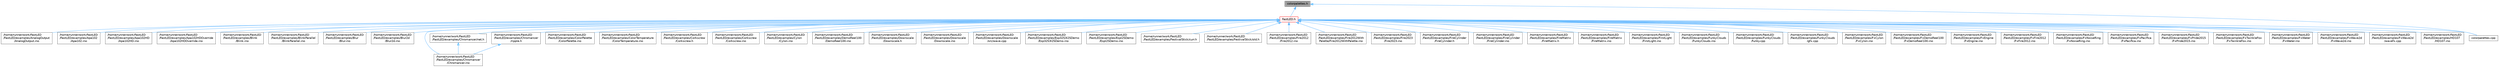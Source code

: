 digraph "colorpalettes.h"
{
 // INTERACTIVE_SVG=YES
 // LATEX_PDF_SIZE
  bgcolor="transparent";
  edge [fontname=Helvetica,fontsize=10,labelfontname=Helvetica,labelfontsize=10];
  node [fontname=Helvetica,fontsize=10,shape=box,height=0.2,width=0.4];
  Node1 [id="Node000001",label="colorpalettes.h",height=0.2,width=0.4,color="gray40", fillcolor="grey60", style="filled", fontcolor="black",tooltip="Declarations for the predefined color palettes supplied by FastLED."];
  Node1 -> Node2 [id="edge1_Node000001_Node000002",dir="back",color="steelblue1",style="solid",tooltip=" "];
  Node2 [id="Node000002",label="FastLED.h",height=0.2,width=0.4,color="red", fillcolor="#FFF0F0", style="filled",URL="$db/d97/_fast_l_e_d_8h.html",tooltip="central include file for FastLED, defines the CFastLED class/object"];
  Node2 -> Node3 [id="edge2_Node000002_Node000003",dir="back",color="steelblue1",style="solid",tooltip=" "];
  Node3 [id="Node000003",label="/home/runner/work/FastLED\l/FastLED/examples/AnalogOutput\l/AnalogOutput.ino",height=0.2,width=0.4,color="grey40", fillcolor="white", style="filled",URL="$d5/d17/_analog_output_8ino.html",tooltip="Demonstrates how to use FastLED color functions even without a \"pixel-addressible\" smart LED strip."];
  Node2 -> Node4 [id="edge3_Node000002_Node000004",dir="back",color="steelblue1",style="solid",tooltip=" "];
  Node4 [id="Node000004",label="/home/runner/work/FastLED\l/FastLED/examples/Apa102\l/Apa102.ino",height=0.2,width=0.4,color="grey40", fillcolor="white", style="filled",URL="$dd/d0f/_apa102_8ino.html",tooltip=" "];
  Node2 -> Node5 [id="edge4_Node000002_Node000005",dir="back",color="steelblue1",style="solid",tooltip=" "];
  Node5 [id="Node000005",label="/home/runner/work/FastLED\l/FastLED/examples/Apa102HD\l/Apa102HD.ino",height=0.2,width=0.4,color="grey40", fillcolor="white", style="filled",URL="$d1/d75/_apa102_h_d_8ino.html",tooltip="Example showing how to use the APA102HD gamma correction."];
  Node2 -> Node6 [id="edge5_Node000002_Node000006",dir="back",color="steelblue1",style="solid",tooltip=" "];
  Node6 [id="Node000006",label="/home/runner/work/FastLED\l/FastLED/examples/Apa102HDOverride\l/Apa102HDOverride.ino",height=0.2,width=0.4,color="grey40", fillcolor="white", style="filled",URL="$d3/d6e/_apa102_h_d_override_8ino.html",tooltip=" "];
  Node2 -> Node7 [id="edge6_Node000002_Node000007",dir="back",color="steelblue1",style="solid",tooltip=" "];
  Node7 [id="Node000007",label="/home/runner/work/FastLED\l/FastLED/examples/Blink\l/Blink.ino",height=0.2,width=0.4,color="grey40", fillcolor="white", style="filled",URL="$d0/dc3/_blink_8ino.html",tooltip="Blink the first LED of an LED strip."];
  Node2 -> Node8 [id="edge7_Node000002_Node000008",dir="back",color="steelblue1",style="solid",tooltip=" "];
  Node8 [id="Node000008",label="/home/runner/work/FastLED\l/FastLED/examples/BlinkParallel\l/BlinkParallel.ino",height=0.2,width=0.4,color="grey40", fillcolor="white", style="filled",URL="$d5/d4d/_blink_parallel_8ino.html",tooltip="Shows parallel usage of WS2812 strips."];
  Node2 -> Node9 [id="edge8_Node000002_Node000009",dir="back",color="steelblue1",style="solid",tooltip=" "];
  Node9 [id="Node000009",label="/home/runner/work/FastLED\l/FastLED/examples/Blur\l/Blur.ino",height=0.2,width=0.4,color="grey40", fillcolor="white", style="filled",URL="$d4/d0c/_blur_8ino.html",tooltip=" "];
  Node2 -> Node10 [id="edge9_Node000002_Node000010",dir="back",color="steelblue1",style="solid",tooltip=" "];
  Node10 [id="Node000010",label="/home/runner/work/FastLED\l/FastLED/examples/Blur2d\l/Blur2d.ino",height=0.2,width=0.4,color="grey40", fillcolor="white", style="filled",URL="$df/d42/_blur2d_8ino.html",tooltip=" "];
  Node2 -> Node11 [id="edge10_Node000002_Node000011",dir="back",color="steelblue1",style="solid",tooltip=" "];
  Node11 [id="Node000011",label="/home/runner/work/FastLED\l/FastLED/examples/Chromancer\l/Chromancer.ino",height=0.2,width=0.4,color="grey40", fillcolor="white", style="filled",URL="$d1/ddb/_chromancer_8ino.html",tooltip=" "];
  Node2 -> Node12 [id="edge11_Node000002_Node000012",dir="back",color="steelblue1",style="solid",tooltip=" "];
  Node12 [id="Node000012",label="/home/runner/work/FastLED\l/FastLED/examples/Chromancer/net.h",height=0.2,width=0.4,color="grey40", fillcolor="white", style="filled",URL="$d7/d97/net_8h.html",tooltip=" "];
  Node12 -> Node11 [id="edge12_Node000012_Node000011",dir="back",color="steelblue1",style="solid",tooltip=" "];
  Node2 -> Node13 [id="edge13_Node000002_Node000013",dir="back",color="steelblue1",style="solid",tooltip=" "];
  Node13 [id="Node000013",label="/home/runner/work/FastLED\l/FastLED/examples/Chromancer\l/ripple.h",height=0.2,width=0.4,color="grey40", fillcolor="white", style="filled",URL="$de/de3/ripple_8h.html",tooltip=" "];
  Node13 -> Node11 [id="edge14_Node000013_Node000011",dir="back",color="steelblue1",style="solid",tooltip=" "];
  Node2 -> Node14 [id="edge15_Node000002_Node000014",dir="back",color="steelblue1",style="solid",tooltip=" "];
  Node14 [id="Node000014",label="/home/runner/work/FastLED\l/FastLED/examples/ColorPalette\l/ColorPalette.ino",height=0.2,width=0.4,color="grey40", fillcolor="white", style="filled",URL="$d1/dc5/_color_palette_8ino.html",tooltip="Demonstrates how to use ColorPalettes."];
  Node2 -> Node15 [id="edge16_Node000002_Node000015",dir="back",color="steelblue1",style="solid",tooltip=" "];
  Node15 [id="Node000015",label="/home/runner/work/FastLED\l/FastLED/examples/ColorTemperature\l/ColorTemperature.ino",height=0.2,width=0.4,color="grey40", fillcolor="white", style="filled",URL="$d7/d22/_color_temperature_8ino.html",tooltip="Demonstrates how to use ColorTemperature based color correction."];
  Node2 -> Node16 [id="edge17_Node000002_Node000016",dir="back",color="steelblue1",style="solid",tooltip=" "];
  Node16 [id="Node000016",label="/home/runner/work/FastLED\l/FastLED/examples/Corkscrew\l/Corkscrew.h",height=0.2,width=0.4,color="grey40", fillcolor="white", style="filled",URL="$df/d40/examples_2_corkscrew_2corkscrew_8h.html",tooltip=" "];
  Node2 -> Node17 [id="edge18_Node000002_Node000017",dir="back",color="steelblue1",style="solid",tooltip=" "];
  Node17 [id="Node000017",label="/home/runner/work/FastLED\l/FastLED/examples/Corkscrew\l/Corkscrew.ino",height=0.2,width=0.4,color="grey40", fillcolor="white", style="filled",URL="$d7/de3/_corkscrew_8ino.html",tooltip=" "];
  Node2 -> Node18 [id="edge19_Node000002_Node000018",dir="back",color="steelblue1",style="solid",tooltip=" "];
  Node18 [id="Node000018",label="/home/runner/work/FastLED\l/FastLED/examples/Cylon\l/Cylon.ino",height=0.2,width=0.4,color="grey40", fillcolor="white", style="filled",URL="$d8/d97/_cylon_8ino.html",tooltip="An animation that moves a single LED back and forth as the entire strip changes."];
  Node2 -> Node19 [id="edge20_Node000002_Node000019",dir="back",color="steelblue1",style="solid",tooltip=" "];
  Node19 [id="Node000019",label="/home/runner/work/FastLED\l/FastLED/examples/DemoReel100\l/DemoReel100.ino",height=0.2,width=0.4,color="grey40", fillcolor="white", style="filled",URL="$d5/d25/_demo_reel100_8ino.html",tooltip="FastLED \"100 lines of code\" demo reel, showing off some effects."];
  Node2 -> Node20 [id="edge21_Node000002_Node000020",dir="back",color="steelblue1",style="solid",tooltip=" "];
  Node20 [id="Node000020",label="/home/runner/work/FastLED\l/FastLED/examples/Downscale\l/Downscale.h",height=0.2,width=0.4,color="grey40", fillcolor="white", style="filled",URL="$d6/d1a/examples_2_downscale_2downscale_8h.html",tooltip=" "];
  Node2 -> Node21 [id="edge22_Node000002_Node000021",dir="back",color="steelblue1",style="solid",tooltip=" "];
  Node21 [id="Node000021",label="/home/runner/work/FastLED\l/FastLED/examples/Downscale\l/Downscale.ino",height=0.2,width=0.4,color="grey40", fillcolor="white", style="filled",URL="$dc/dfb/_downscale_8ino.html",tooltip=" "];
  Node2 -> Node22 [id="edge23_Node000002_Node000022",dir="back",color="steelblue1",style="solid",tooltip=" "];
  Node22 [id="Node000022",label="/home/runner/work/FastLED\l/FastLED/examples/Downscale\l/src/wave.cpp",height=0.2,width=0.4,color="grey40", fillcolor="white", style="filled",URL="$de/d3f/examples_2_downscale_2src_2wave_8cpp.html",tooltip=" "];
  Node2 -> Node23 [id="edge24_Node000002_Node000023",dir="back",color="steelblue1",style="solid",tooltip=" "];
  Node23 [id="Node000023",label="/home/runner/work/FastLED\l/FastLED/examples/Esp32S3I2SDemo\l/Esp32S3I2SDemo.ino",height=0.2,width=0.4,color="grey40", fillcolor="white", style="filled",URL="$db/de9/_esp32_s3_i2_s_demo_8ino.html",tooltip=" "];
  Node2 -> Node24 [id="edge25_Node000002_Node000024",dir="back",color="steelblue1",style="solid",tooltip=" "];
  Node24 [id="Node000024",label="/home/runner/work/FastLED\l/FastLED/examples/EspI2SDemo\l/EspI2SDemo.ino",height=0.2,width=0.4,color="grey40", fillcolor="white", style="filled",URL="$d8/d6e/_esp_i2_s_demo_8ino.html",tooltip=" "];
  Node2 -> Node25 [id="edge26_Node000002_Node000025",dir="back",color="steelblue1",style="solid",tooltip=" "];
  Node25 [id="Node000025",label="/home/runner/work/FastLED\l/FastLED/examples/FestivalStick/curr.h",height=0.2,width=0.4,color="grey40", fillcolor="white", style="filled",URL="$d4/d06/curr_8h.html",tooltip=" "];
  Node2 -> Node26 [id="edge27_Node000002_Node000026",dir="back",color="steelblue1",style="solid",tooltip=" "];
  Node26 [id="Node000026",label="/home/runner/work/FastLED\l/FastLED/examples/FestivalStick/old.h",height=0.2,width=0.4,color="grey40", fillcolor="white", style="filled",URL="$d7/da1/old_8h.html",tooltip=" "];
  Node2 -> Node27 [id="edge28_Node000002_Node000027",dir="back",color="steelblue1",style="solid",tooltip=" "];
  Node27 [id="Node000027",label="/home/runner/work/FastLED\l/FastLED/examples/Fire2012\l/Fire2012.ino",height=0.2,width=0.4,color="grey40", fillcolor="white", style="filled",URL="$d4/d26/_fire2012_8ino.html",tooltip="Simple one-dimensional fire animation."];
  Node2 -> Node28 [id="edge29_Node000002_Node000028",dir="back",color="steelblue1",style="solid",tooltip=" "];
  Node28 [id="Node000028",label="/home/runner/work/FastLED\l/FastLED/examples/Fire2012With\lPalette/Fire2012WithPalette.ino",height=0.2,width=0.4,color="grey40", fillcolor="white", style="filled",URL="$db/d92/_fire2012_with_palette_8ino.html",tooltip="Simple one-dimensional fire animation with a programmable color palette."];
  Node2 -> Node29 [id="edge30_Node000002_Node000029",dir="back",color="steelblue1",style="solid",tooltip=" "];
  Node29 [id="Node000029",label="/home/runner/work/FastLED\l/FastLED/examples/Fire2023\l/Fire2023.ino",height=0.2,width=0.4,color="grey40", fillcolor="white", style="filled",URL="$d8/d2c/_fire2023_8ino.html",tooltip=" "];
  Node2 -> Node30 [id="edge31_Node000002_Node000030",dir="back",color="steelblue1",style="solid",tooltip=" "];
  Node30 [id="Node000030",label="/home/runner/work/FastLED\l/FastLED/examples/FireCylinder\l/FireCylinder.h",height=0.2,width=0.4,color="grey40", fillcolor="white", style="filled",URL="$d8/dd0/_fire_cylinder_8h.html",tooltip=" "];
  Node2 -> Node31 [id="edge32_Node000002_Node000031",dir="back",color="steelblue1",style="solid",tooltip=" "];
  Node31 [id="Node000031",label="/home/runner/work/FastLED\l/FastLED/examples/FireCylinder\l/FireCylinder.ino",height=0.2,width=0.4,color="grey40", fillcolor="white", style="filled",URL="$df/d5c/_fire_cylinder_8ino.html",tooltip=" "];
  Node2 -> Node32 [id="edge33_Node000002_Node000032",dir="back",color="steelblue1",style="solid",tooltip=" "];
  Node32 [id="Node000032",label="/home/runner/work/FastLED\l/FastLED/examples/FireMatrix\l/FireMatrix.h",height=0.2,width=0.4,color="grey40", fillcolor="white", style="filled",URL="$d5/d88/_fire_matrix_8h.html",tooltip=" "];
  Node2 -> Node33 [id="edge34_Node000002_Node000033",dir="back",color="steelblue1",style="solid",tooltip=" "];
  Node33 [id="Node000033",label="/home/runner/work/FastLED\l/FastLED/examples/FireMatrix\l/FireMatrix.ino",height=0.2,width=0.4,color="grey40", fillcolor="white", style="filled",URL="$dc/dfc/_fire_matrix_8ino.html",tooltip=" "];
  Node2 -> Node34 [id="edge35_Node000002_Node000034",dir="back",color="steelblue1",style="solid",tooltip=" "];
  Node34 [id="Node000034",label="/home/runner/work/FastLED\l/FastLED/examples/FirstLight\l/FirstLight.ino",height=0.2,width=0.4,color="grey40", fillcolor="white", style="filled",URL="$de/d2b/_first_light_8ino.html",tooltip="Animate a white dot moving along a strip of LEDs."];
  Node2 -> Node35 [id="edge36_Node000002_Node000035",dir="back",color="steelblue1",style="solid",tooltip=" "];
  Node35 [id="Node000035",label="/home/runner/work/FastLED\l/FastLED/examples/FunkyClouds\l/FunkyClouds.ino",height=0.2,width=0.4,color="grey40", fillcolor="white", style="filled",URL="$d6/df4/_funky_clouds_8ino.html",tooltip=" "];
  Node2 -> Node36 [id="edge37_Node000002_Node000036",dir="back",color="steelblue1",style="solid",tooltip=" "];
  Node36 [id="Node000036",label="/home/runner/work/FastLED\l/FastLED/examples/FunkyClouds\l/funky.cpp",height=0.2,width=0.4,color="grey40", fillcolor="white", style="filled",URL="$d6/d43/funky_8cpp.html",tooltip=" "];
  Node2 -> Node37 [id="edge38_Node000002_Node000037",dir="back",color="steelblue1",style="solid",tooltip=" "];
  Node37 [id="Node000037",label="/home/runner/work/FastLED\l/FastLED/examples/FunkyClouds\l/gfx.cpp",height=0.2,width=0.4,color="grey40", fillcolor="white", style="filled",URL="$de/da1/gfx_8cpp.html",tooltip=" "];
  Node2 -> Node38 [id="edge39_Node000002_Node000038",dir="back",color="steelblue1",style="solid",tooltip=" "];
  Node38 [id="Node000038",label="/home/runner/work/FastLED\l/FastLED/examples/FxCylon\l/FxCylon.ino",height=0.2,width=0.4,color="grey40", fillcolor="white", style="filled",URL="$db/d86/_fx_cylon_8ino.html",tooltip=" "];
  Node2 -> Node39 [id="edge40_Node000002_Node000039",dir="back",color="steelblue1",style="solid",tooltip=" "];
  Node39 [id="Node000039",label="/home/runner/work/FastLED\l/FastLED/examples/FxDemoReel100\l/FxDemoReel100.ino",height=0.2,width=0.4,color="grey40", fillcolor="white", style="filled",URL="$d1/d8f/_fx_demo_reel100_8ino.html",tooltip=" "];
  Node2 -> Node40 [id="edge41_Node000002_Node000040",dir="back",color="steelblue1",style="solid",tooltip=" "];
  Node40 [id="Node000040",label="/home/runner/work/FastLED\l/FastLED/examples/FxEngine\l/FxEngine.ino",height=0.2,width=0.4,color="grey40", fillcolor="white", style="filled",URL="$d6/d35/_fx_engine_8ino.html",tooltip="Demonstrates how to use the FxEngine to switch between different effects on a 2D LED matrix."];
  Node2 -> Node41 [id="edge42_Node000002_Node000041",dir="back",color="steelblue1",style="solid",tooltip=" "];
  Node41 [id="Node000041",label="/home/runner/work/FastLED\l/FastLED/examples/FxFire2012\l/FxFire2012.ino",height=0.2,width=0.4,color="grey40", fillcolor="white", style="filled",URL="$df/d57/_fx_fire2012_8ino.html",tooltip=" "];
  Node2 -> Node42 [id="edge43_Node000002_Node000042",dir="back",color="steelblue1",style="solid",tooltip=" "];
  Node42 [id="Node000042",label="/home/runner/work/FastLED\l/FastLED/examples/FxNoiseRing\l/FxNoiseRing.ino",height=0.2,width=0.4,color="grey40", fillcolor="white", style="filled",URL="$d3/dac/_fx_noise_ring_8ino.html",tooltip=" "];
  Node2 -> Node43 [id="edge44_Node000002_Node000043",dir="back",color="steelblue1",style="solid",tooltip=" "];
  Node43 [id="Node000043",label="/home/runner/work/FastLED\l/FastLED/examples/FxPacifica\l/FxPacifica.ino",height=0.2,width=0.4,color="grey40", fillcolor="white", style="filled",URL="$dc/ded/_fx_pacifica_8ino.html",tooltip=" "];
  Node2 -> Node44 [id="edge45_Node000002_Node000044",dir="back",color="steelblue1",style="solid",tooltip=" "];
  Node44 [id="Node000044",label="/home/runner/work/FastLED\l/FastLED/examples/FxPride2015\l/FxPride2015.ino",height=0.2,width=0.4,color="grey40", fillcolor="white", style="filled",URL="$d2/db0/_fx_pride2015_8ino.html",tooltip=" "];
  Node2 -> Node45 [id="edge46_Node000002_Node000045",dir="back",color="steelblue1",style="solid",tooltip=" "];
  Node45 [id="Node000045",label="/home/runner/work/FastLED\l/FastLED/examples/FxTwinkleFox\l/FxTwinkleFox.ino",height=0.2,width=0.4,color="grey40", fillcolor="white", style="filled",URL="$dd/d4d/_fx_twinkle_fox_8ino.html",tooltip=" "];
  Node2 -> Node46 [id="edge47_Node000002_Node000046",dir="back",color="steelblue1",style="solid",tooltip=" "];
  Node46 [id="Node000046",label="/home/runner/work/FastLED\l/FastLED/examples/FxWater\l/FxWater.ino",height=0.2,width=0.4,color="grey40", fillcolor="white", style="filled",URL="$dd/d61/_fx_water_8ino.html",tooltip=" "];
  Node2 -> Node47 [id="edge48_Node000002_Node000047",dir="back",color="steelblue1",style="solid",tooltip=" "];
  Node47 [id="Node000047",label="/home/runner/work/FastLED\l/FastLED/examples/FxWave2d\l/FxWave2d.ino",height=0.2,width=0.4,color="grey40", fillcolor="white", style="filled",URL="$dd/d10/_fx_wave2d_8ino.html",tooltip=" "];
  Node2 -> Node48 [id="edge49_Node000002_Node000048",dir="back",color="steelblue1",style="solid",tooltip=" "];
  Node48 [id="Node000048",label="/home/runner/work/FastLED\l/FastLED/examples/FxWave2d\l/wavefx.cpp",height=0.2,width=0.4,color="grey40", fillcolor="white", style="filled",URL="$d9/d29/wavefx_8cpp.html",tooltip=" "];
  Node2 -> Node49 [id="edge50_Node000002_Node000049",dir="back",color="steelblue1",style="solid",tooltip=" "];
  Node49 [id="Node000049",label="/home/runner/work/FastLED\l/FastLED/examples/HD107\l/HD107.ino",height=0.2,width=0.4,color="grey40", fillcolor="white", style="filled",URL="$dd/db4/_h_d107_8ino.html",tooltip="Example showing how to use the HD107 and HD which has built in gamma correction."];
  Node2 -> Node92 [id="edge51_Node000002_Node000092",dir="back",color="steelblue1",style="solid",tooltip=" "];
  Node92 [id="Node000092",label="colorpalettes.cpp",height=0.2,width=0.4,color="grey40", fillcolor="white", style="filled",URL="$d6/dcc/colorpalettes_8cpp.html",tooltip="Definitions for the predefined color palettes supplied by FastLED."];
  Node1 -> Node92 [id="edge52_Node000001_Node000092",dir="back",color="steelblue1",style="solid",tooltip=" "];
}
